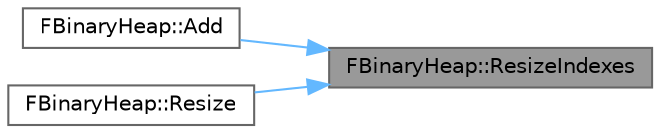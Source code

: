digraph "FBinaryHeap::ResizeIndexes"
{
 // INTERACTIVE_SVG=YES
 // LATEX_PDF_SIZE
  bgcolor="transparent";
  edge [fontname=Helvetica,fontsize=10,labelfontname=Helvetica,labelfontsize=10];
  node [fontname=Helvetica,fontsize=10,shape=box,height=0.2,width=0.4];
  rankdir="RL";
  Node1 [id="Node000001",label="FBinaryHeap::ResizeIndexes",height=0.2,width=0.4,color="gray40", fillcolor="grey60", style="filled", fontcolor="black",tooltip=" "];
  Node1 -> Node2 [id="edge1_Node000001_Node000002",dir="back",color="steelblue1",style="solid",tooltip=" "];
  Node2 [id="Node000002",label="FBinaryHeap::Add",height=0.2,width=0.4,color="grey40", fillcolor="white", style="filled",URL="$dc/d1e/classFBinaryHeap.html#a2fe2684cadb132cd644015d4bcb4662e",tooltip=" "];
  Node1 -> Node3 [id="edge2_Node000001_Node000003",dir="back",color="steelblue1",style="solid",tooltip=" "];
  Node3 [id="Node000003",label="FBinaryHeap::Resize",height=0.2,width=0.4,color="grey40", fillcolor="white", style="filled",URL="$dc/d1e/classFBinaryHeap.html#a343ac62a8055269d1b703059e1e0a5a1",tooltip=" "];
}
